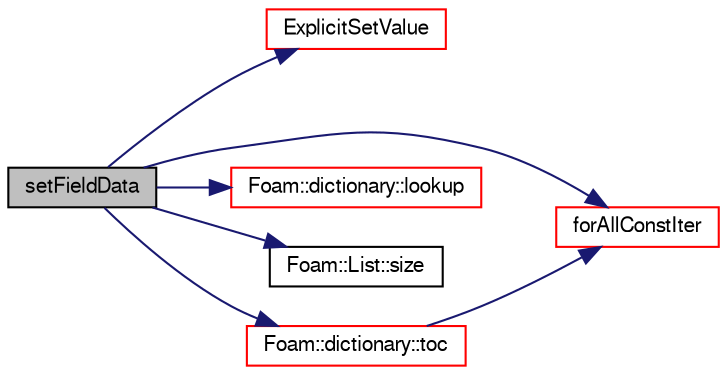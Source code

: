 digraph "setFieldData"
{
  bgcolor="transparent";
  edge [fontname="FreeSans",fontsize="10",labelfontname="FreeSans",labelfontsize="10"];
  node [fontname="FreeSans",fontsize="10",shape=record];
  rankdir="LR";
  Node341 [label="setFieldData",height=0.2,width=0.4,color="black", fillcolor="grey75", style="filled", fontcolor="black"];
  Node341 -> Node342 [color="midnightblue",fontsize="10",style="solid",fontname="FreeSans"];
  Node342 [label="ExplicitSetValue",height=0.2,width=0.4,color="red",URL="$a23438.html#abf96726a3cb00ebff75547907abbccd1",tooltip="Construct from components. "];
  Node341 -> Node521 [color="midnightblue",fontsize="10",style="solid",fontname="FreeSans"];
  Node521 [label="forAllConstIter",height=0.2,width=0.4,color="red",URL="$a38141.html#ae21e2836509b0fa7f7cedf6493b11b09"];
  Node341 -> Node529 [color="midnightblue",fontsize="10",style="solid",fontname="FreeSans"];
  Node529 [label="Foam::dictionary::lookup",height=0.2,width=0.4,color="red",URL="$a26014.html#a6a0727fa523e48977e27348663def509",tooltip="Find and return an entry data stream. "];
  Node341 -> Node437 [color="midnightblue",fontsize="10",style="solid",fontname="FreeSans"];
  Node437 [label="Foam::List::size",height=0.2,width=0.4,color="black",URL="$a25694.html#a8a5f6fa29bd4b500caf186f60245b384",tooltip="Override size to be inconsistent with allocated storage. "];
  Node341 -> Node681 [color="midnightblue",fontsize="10",style="solid",fontname="FreeSans"];
  Node681 [label="Foam::dictionary::toc",height=0.2,width=0.4,color="red",URL="$a26014.html#adcaf1538d9b6dbeb843d6832814de549",tooltip="Return the table of contents. "];
  Node681 -> Node521 [color="midnightblue",fontsize="10",style="solid",fontname="FreeSans"];
}
